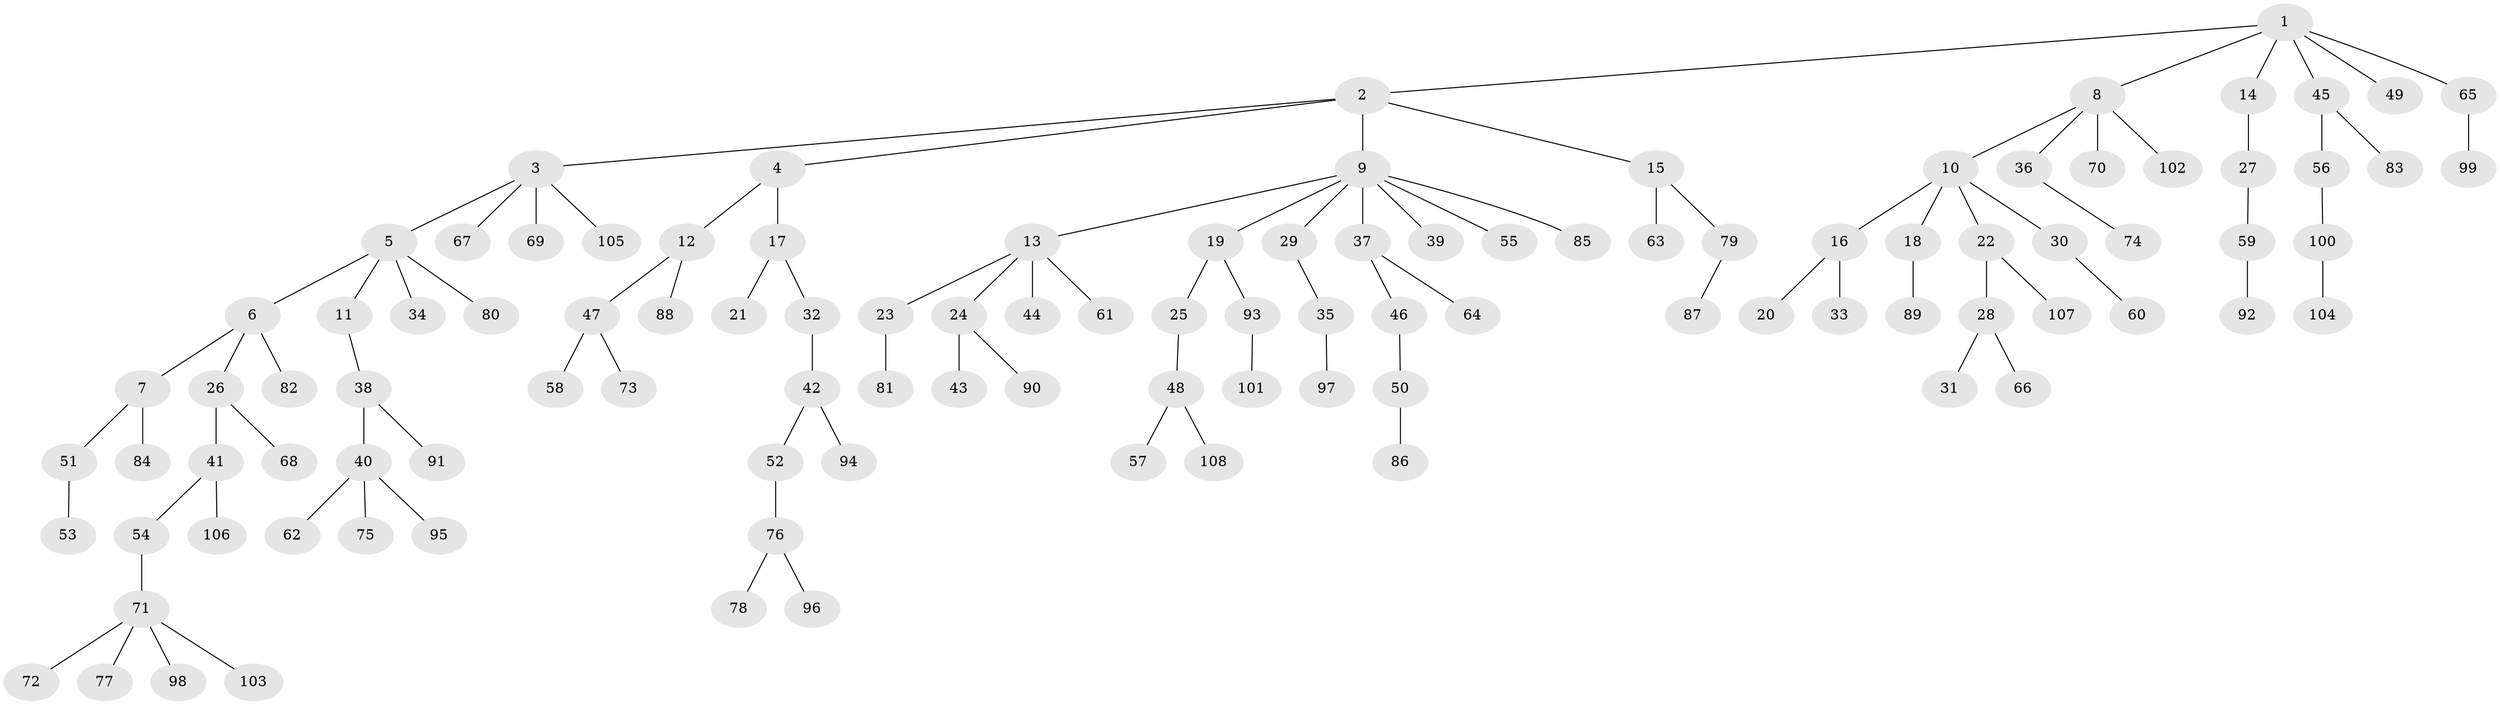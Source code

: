 // Generated by graph-tools (version 1.1) at 2025/11/02/27/25 16:11:26]
// undirected, 108 vertices, 107 edges
graph export_dot {
graph [start="1"]
  node [color=gray90,style=filled];
  1;
  2;
  3;
  4;
  5;
  6;
  7;
  8;
  9;
  10;
  11;
  12;
  13;
  14;
  15;
  16;
  17;
  18;
  19;
  20;
  21;
  22;
  23;
  24;
  25;
  26;
  27;
  28;
  29;
  30;
  31;
  32;
  33;
  34;
  35;
  36;
  37;
  38;
  39;
  40;
  41;
  42;
  43;
  44;
  45;
  46;
  47;
  48;
  49;
  50;
  51;
  52;
  53;
  54;
  55;
  56;
  57;
  58;
  59;
  60;
  61;
  62;
  63;
  64;
  65;
  66;
  67;
  68;
  69;
  70;
  71;
  72;
  73;
  74;
  75;
  76;
  77;
  78;
  79;
  80;
  81;
  82;
  83;
  84;
  85;
  86;
  87;
  88;
  89;
  90;
  91;
  92;
  93;
  94;
  95;
  96;
  97;
  98;
  99;
  100;
  101;
  102;
  103;
  104;
  105;
  106;
  107;
  108;
  1 -- 2;
  1 -- 8;
  1 -- 14;
  1 -- 45;
  1 -- 49;
  1 -- 65;
  2 -- 3;
  2 -- 4;
  2 -- 9;
  2 -- 15;
  3 -- 5;
  3 -- 67;
  3 -- 69;
  3 -- 105;
  4 -- 12;
  4 -- 17;
  5 -- 6;
  5 -- 11;
  5 -- 34;
  5 -- 80;
  6 -- 7;
  6 -- 26;
  6 -- 82;
  7 -- 51;
  7 -- 84;
  8 -- 10;
  8 -- 36;
  8 -- 70;
  8 -- 102;
  9 -- 13;
  9 -- 19;
  9 -- 29;
  9 -- 37;
  9 -- 39;
  9 -- 55;
  9 -- 85;
  10 -- 16;
  10 -- 18;
  10 -- 22;
  10 -- 30;
  11 -- 38;
  12 -- 47;
  12 -- 88;
  13 -- 23;
  13 -- 24;
  13 -- 44;
  13 -- 61;
  14 -- 27;
  15 -- 63;
  15 -- 79;
  16 -- 20;
  16 -- 33;
  17 -- 21;
  17 -- 32;
  18 -- 89;
  19 -- 25;
  19 -- 93;
  22 -- 28;
  22 -- 107;
  23 -- 81;
  24 -- 43;
  24 -- 90;
  25 -- 48;
  26 -- 41;
  26 -- 68;
  27 -- 59;
  28 -- 31;
  28 -- 66;
  29 -- 35;
  30 -- 60;
  32 -- 42;
  35 -- 97;
  36 -- 74;
  37 -- 46;
  37 -- 64;
  38 -- 40;
  38 -- 91;
  40 -- 62;
  40 -- 75;
  40 -- 95;
  41 -- 54;
  41 -- 106;
  42 -- 52;
  42 -- 94;
  45 -- 56;
  45 -- 83;
  46 -- 50;
  47 -- 58;
  47 -- 73;
  48 -- 57;
  48 -- 108;
  50 -- 86;
  51 -- 53;
  52 -- 76;
  54 -- 71;
  56 -- 100;
  59 -- 92;
  65 -- 99;
  71 -- 72;
  71 -- 77;
  71 -- 98;
  71 -- 103;
  76 -- 78;
  76 -- 96;
  79 -- 87;
  93 -- 101;
  100 -- 104;
}
